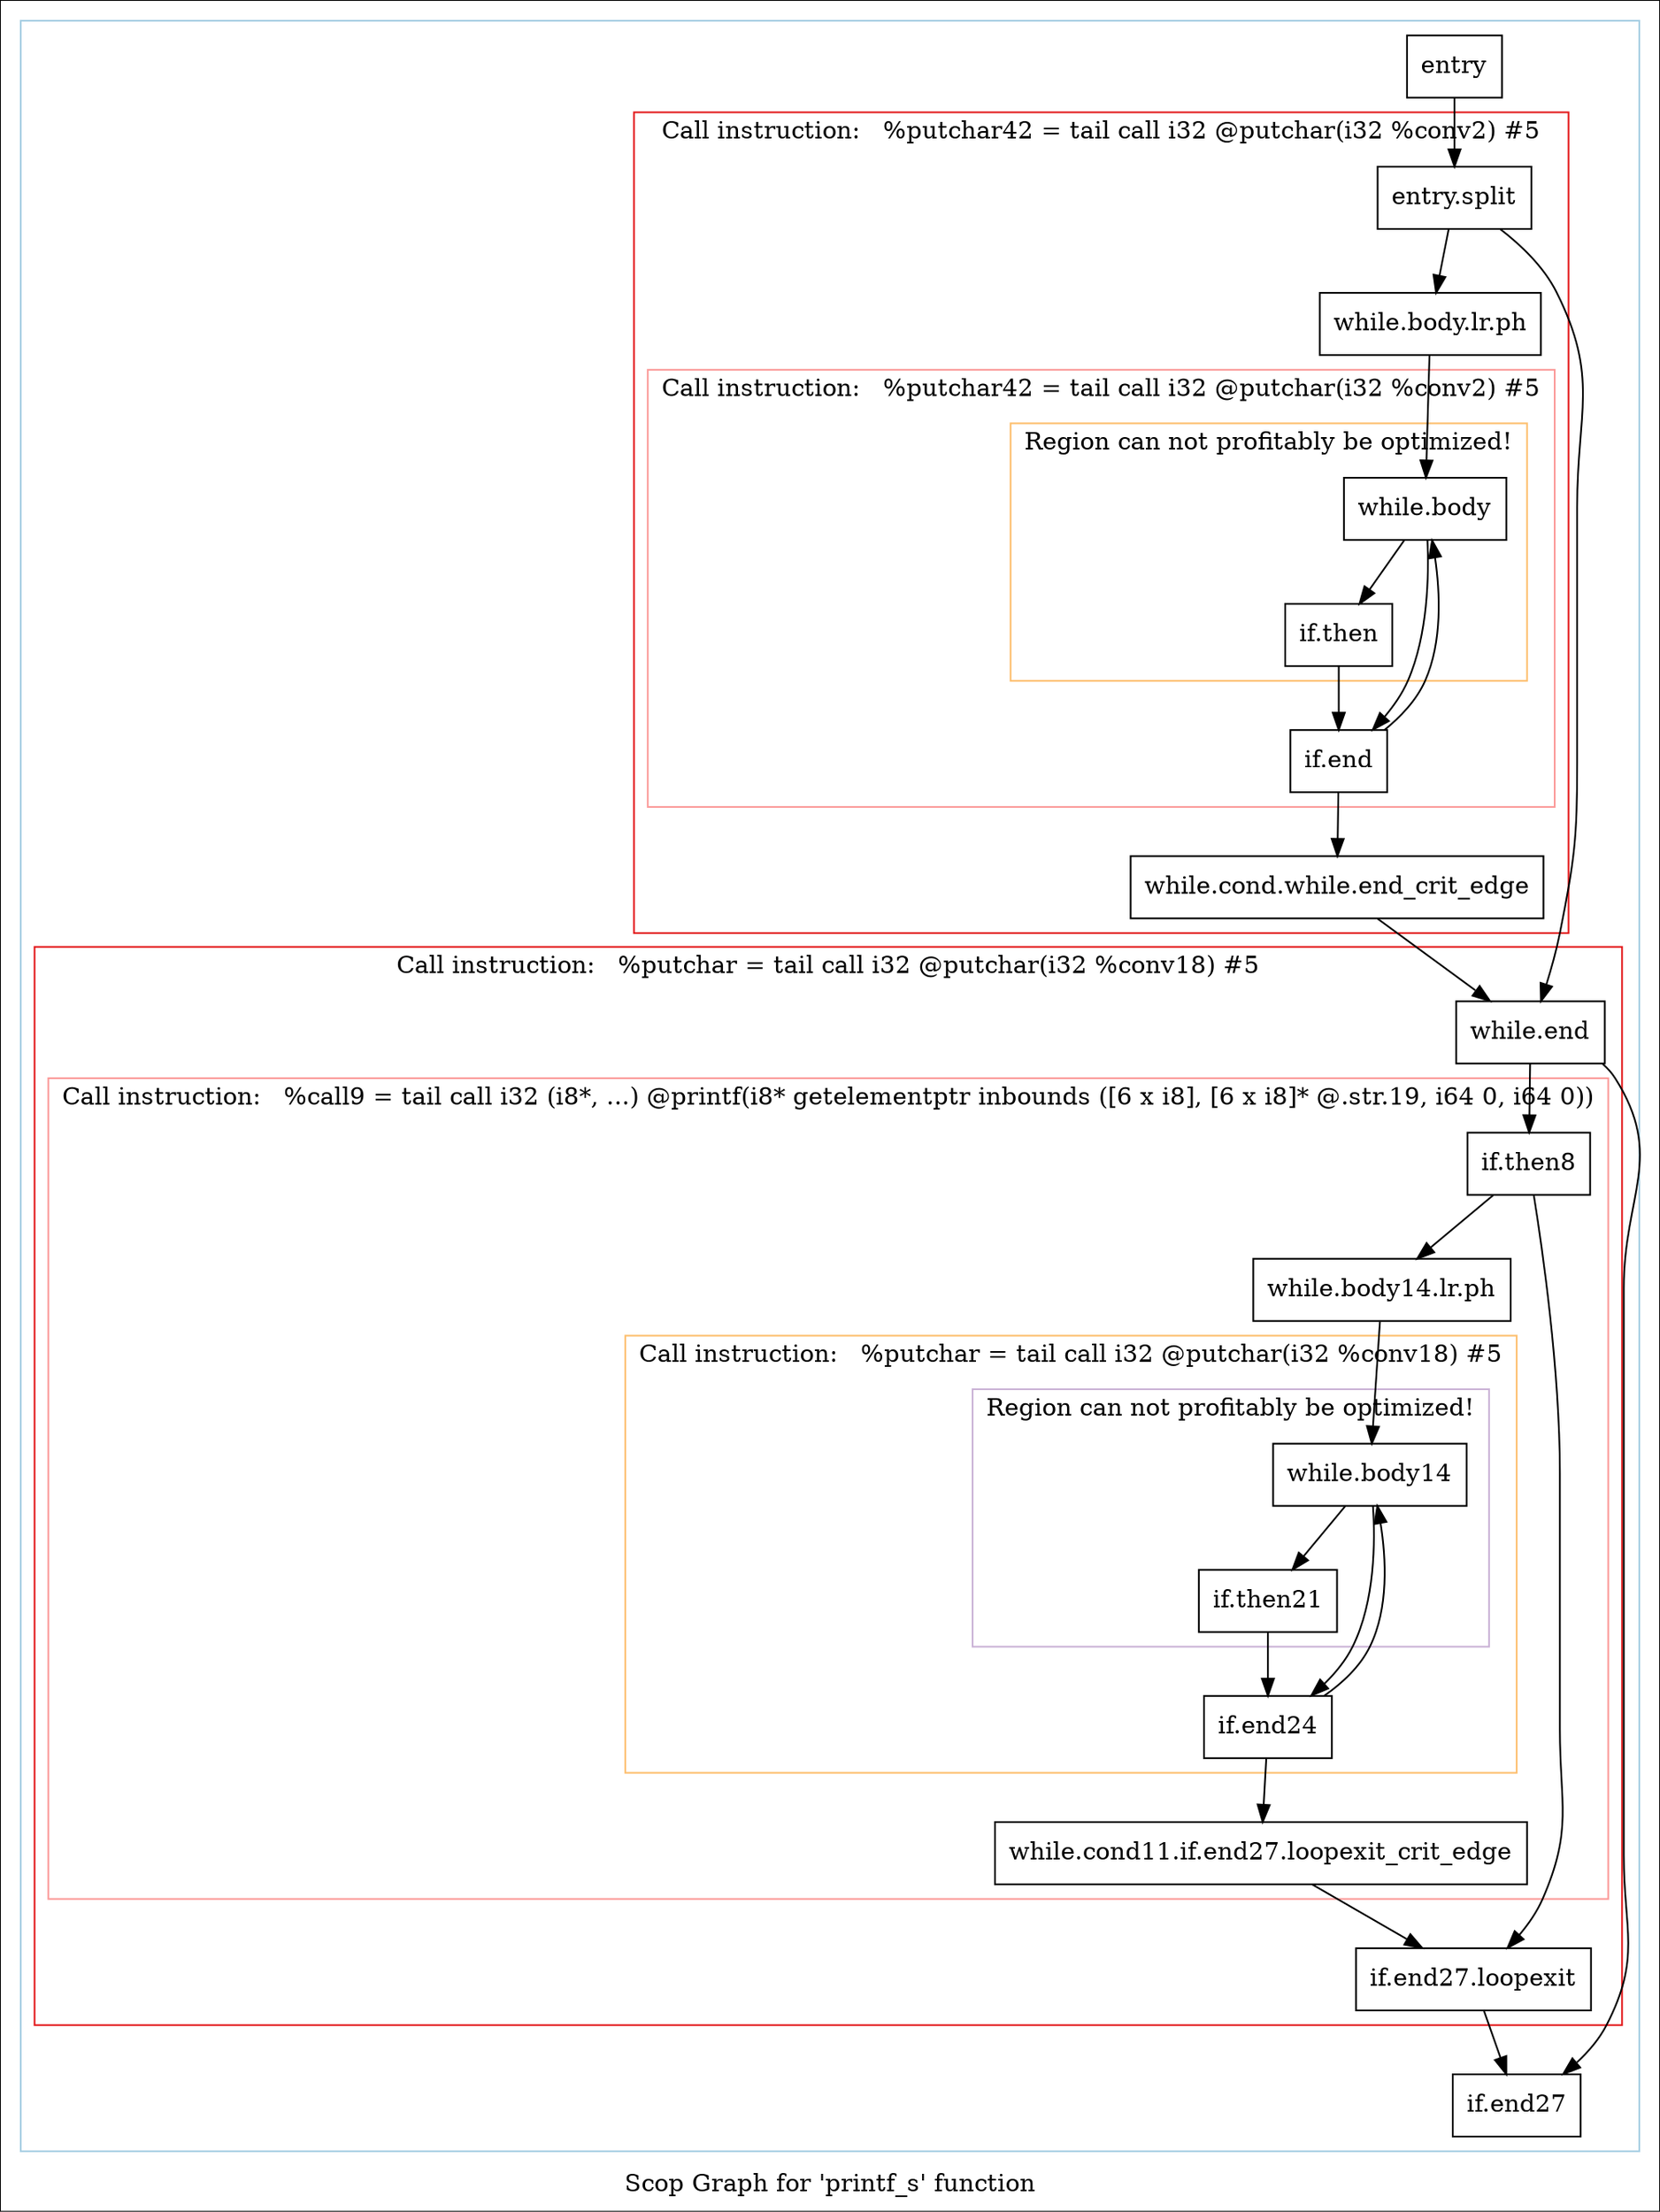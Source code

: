 digraph "Scop Graph for 'printf_s' function" {
	label="Scop Graph for 'printf_s' function";

	Node0xd2d53b0 [shape=record,label="{entry}"];
	Node0xd2d53b0 -> Node0xd2c7e00;
	Node0xd2c7e00 [shape=record,label="{entry.split}"];
	Node0xd2c7e00 -> Node0xd2a5160;
	Node0xd2c7e00 -> Node0xd2daa70;
	Node0xd2a5160 [shape=record,label="{while.end}"];
	Node0xd2a5160 -> Node0xd2dfdb0;
	Node0xd2a5160 -> Node0xd2ce7f0;
	Node0xd2dfdb0 [shape=record,label="{if.then8}"];
	Node0xd2dfdb0 -> Node0xd2ce8e0;
	Node0xd2dfdb0 -> Node0xd2a3ca0;
	Node0xd2ce8e0 [shape=record,label="{while.body14.lr.ph}"];
	Node0xd2ce8e0 -> Node0xd2be870;
	Node0xd2be870 [shape=record,label="{while.body14}"];
	Node0xd2be870 -> Node0xd2ea510;
	Node0xd2be870 -> Node0xd2e5c90;
	Node0xd2ea510 [shape=record,label="{if.then21}"];
	Node0xd2ea510 -> Node0xd2e5c90;
	Node0xd2e5c90 [shape=record,label="{if.end24}"];
	Node0xd2e5c90 -> Node0xd2be870[constraint=false];
	Node0xd2e5c90 -> Node0xd2dda00;
	Node0xd2dda00 [shape=record,label="{while.cond11.if.end27.loopexit_crit_edge}"];
	Node0xd2dda00 -> Node0xd2a3ca0;
	Node0xd2a3ca0 [shape=record,label="{if.end27.loopexit}"];
	Node0xd2a3ca0 -> Node0xd2ce7f0;
	Node0xd2ce7f0 [shape=record,label="{if.end27}"];
	Node0xd2daa70 [shape=record,label="{while.body.lr.ph}"];
	Node0xd2daa70 -> Node0xd2b85b0;
	Node0xd2b85b0 [shape=record,label="{while.body}"];
	Node0xd2b85b0 -> Node0xd2d1830;
	Node0xd2b85b0 -> Node0xd2e5050;
	Node0xd2d1830 [shape=record,label="{if.then}"];
	Node0xd2d1830 -> Node0xd2e5050;
	Node0xd2e5050 [shape=record,label="{if.end}"];
	Node0xd2e5050 -> Node0xd2b85b0[constraint=false];
	Node0xd2e5050 -> Node0xd2b58a0;
	Node0xd2b58a0 [shape=record,label="{while.cond.while.end_crit_edge}"];
	Node0xd2b58a0 -> Node0xd2a5160;
	colorscheme = "paired12"
        subgraph cluster_0xd2b6850 {
          label = "";
          style = solid;
          color = 1
          subgraph cluster_0xd2c7950 {
            label = "Call instruction:   %putchar42 = tail call i32 @putchar(i32 %conv2) #5";
            style = solid;
            color = 6
            subgraph cluster_0xd2c78d0 {
              label = "Call instruction:   %putchar42 = tail call i32 @putchar(i32 %conv2) #5";
              style = solid;
              color = 5
              subgraph cluster_0xd2c2b40 {
                label = "Region can not profitably be optimized!";
                style = solid;
                color = 7
                Node0xd2b85b0;
                Node0xd2d1830;
              }
              Node0xd2e5050;
            }
            Node0xd2c7e00;
            Node0xd2daa70;
            Node0xd2b58a0;
          }
          subgraph cluster_0xd2c2ac0 {
            label = "Call instruction:   %putchar = tail call i32 @putchar(i32 %conv18) #5";
            style = solid;
            color = 6
            subgraph cluster_0xd2c2a40 {
              label = "Call instruction:   %call9 = tail call i32 (i8*, ...) @printf(i8* getelementptr inbounds ([6 x i8], [6 x i8]* @.str.19, i64 0, i64 0))";
              style = solid;
              color = 5
              subgraph cluster_0xd2ce810 {
                label = "Call instruction:   %putchar = tail call i32 @putchar(i32 %conv18) #5";
                style = solid;
                color = 7
                subgraph cluster_0xd2bd1d0 {
                  label = "Region can not profitably be optimized!";
                  style = solid;
                  color = 9
                  Node0xd2be870;
                  Node0xd2ea510;
                }
                Node0xd2e5c90;
              }
              Node0xd2dfdb0;
              Node0xd2ce8e0;
              Node0xd2dda00;
            }
            Node0xd2a5160;
            Node0xd2a3ca0;
          }
          Node0xd2d53b0;
          Node0xd2ce7f0;
        }
}
